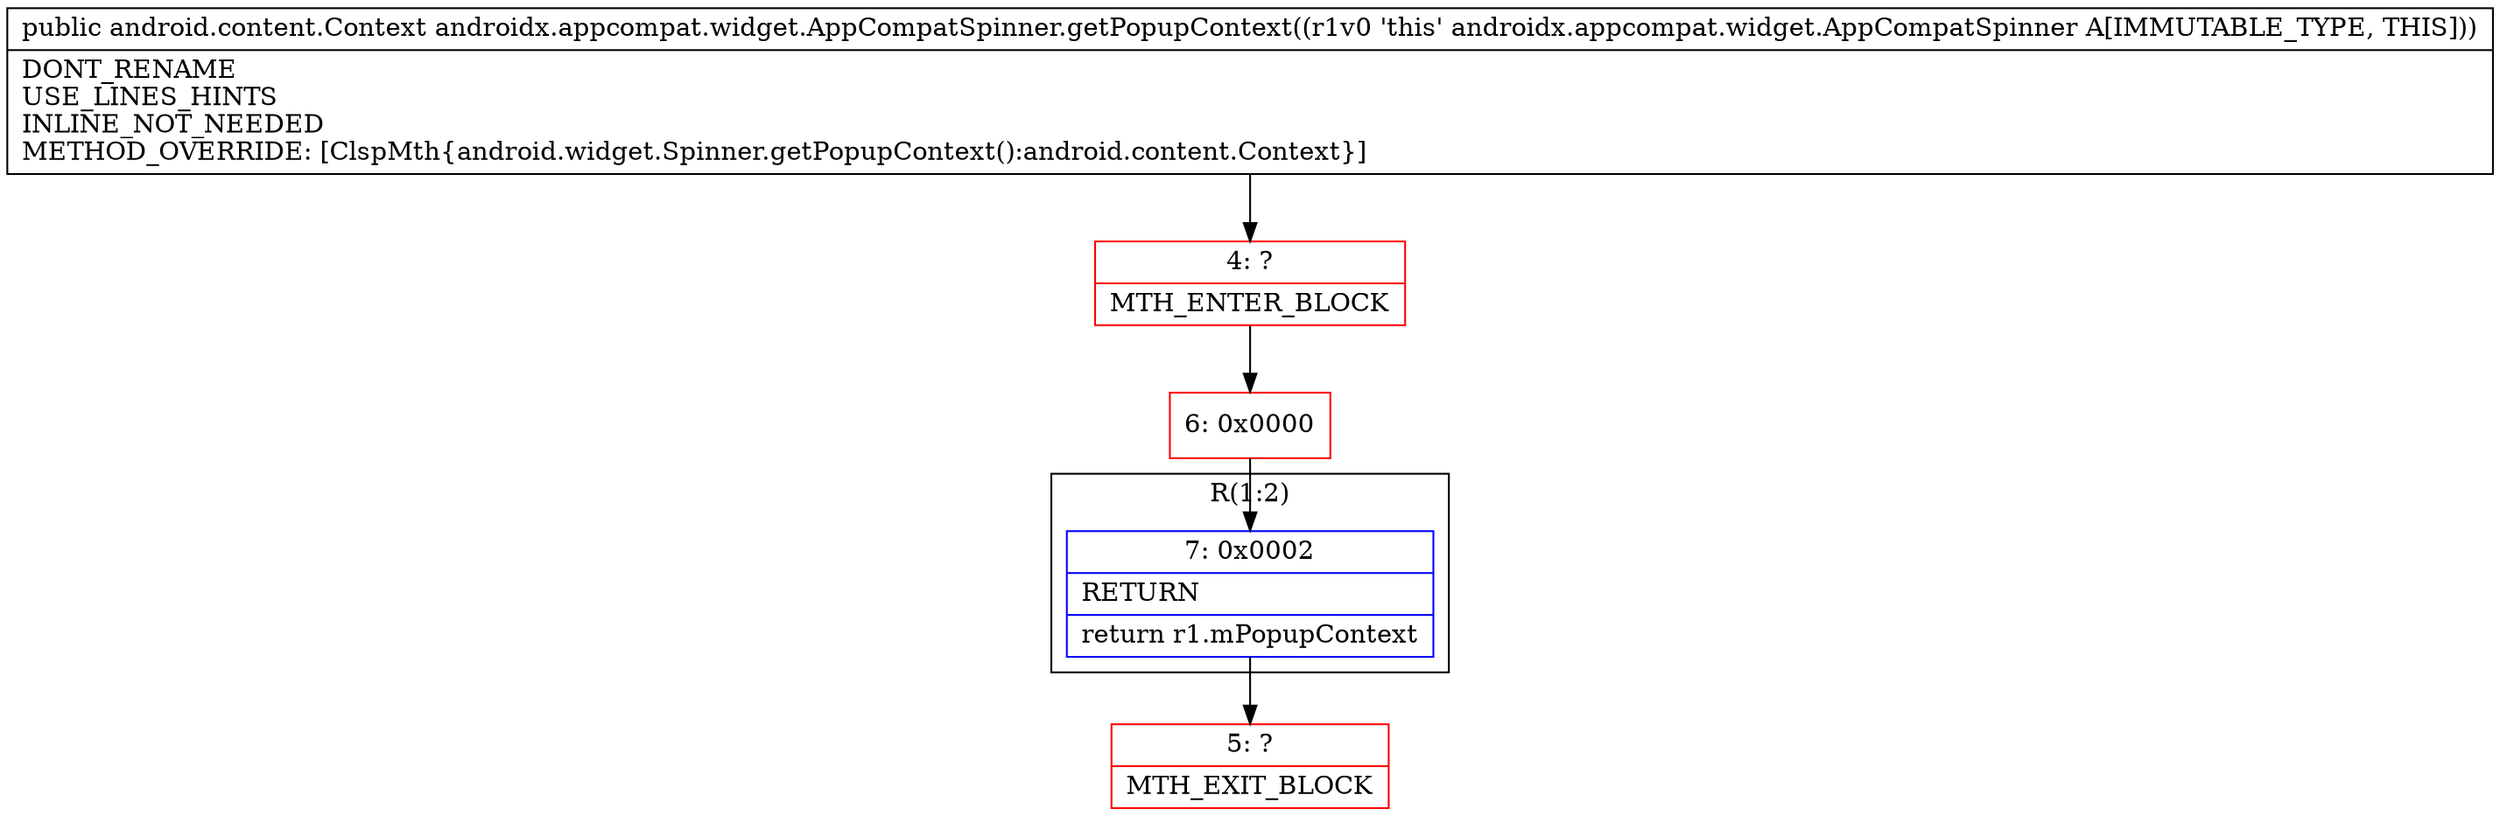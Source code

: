 digraph "CFG forandroidx.appcompat.widget.AppCompatSpinner.getPopupContext()Landroid\/content\/Context;" {
subgraph cluster_Region_376739000 {
label = "R(1:2)";
node [shape=record,color=blue];
Node_7 [shape=record,label="{7\:\ 0x0002|RETURN\l|return r1.mPopupContext\l}"];
}
Node_4 [shape=record,color=red,label="{4\:\ ?|MTH_ENTER_BLOCK\l}"];
Node_6 [shape=record,color=red,label="{6\:\ 0x0000}"];
Node_5 [shape=record,color=red,label="{5\:\ ?|MTH_EXIT_BLOCK\l}"];
MethodNode[shape=record,label="{public android.content.Context androidx.appcompat.widget.AppCompatSpinner.getPopupContext((r1v0 'this' androidx.appcompat.widget.AppCompatSpinner A[IMMUTABLE_TYPE, THIS]))  | DONT_RENAME\lUSE_LINES_HINTS\lINLINE_NOT_NEEDED\lMETHOD_OVERRIDE: [ClspMth\{android.widget.Spinner.getPopupContext():android.content.Context\}]\l}"];
MethodNode -> Node_4;Node_7 -> Node_5;
Node_4 -> Node_6;
Node_6 -> Node_7;
}

